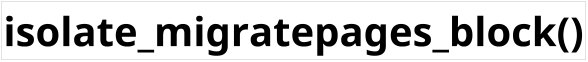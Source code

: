@startuml
scale 1/5

skinparam Component {
    Style rectangle
    FontSize 200
    BorderThickness 0
    BackgroundColor transparent
}

[**isolate_migratepages_block()**]

@enduml
